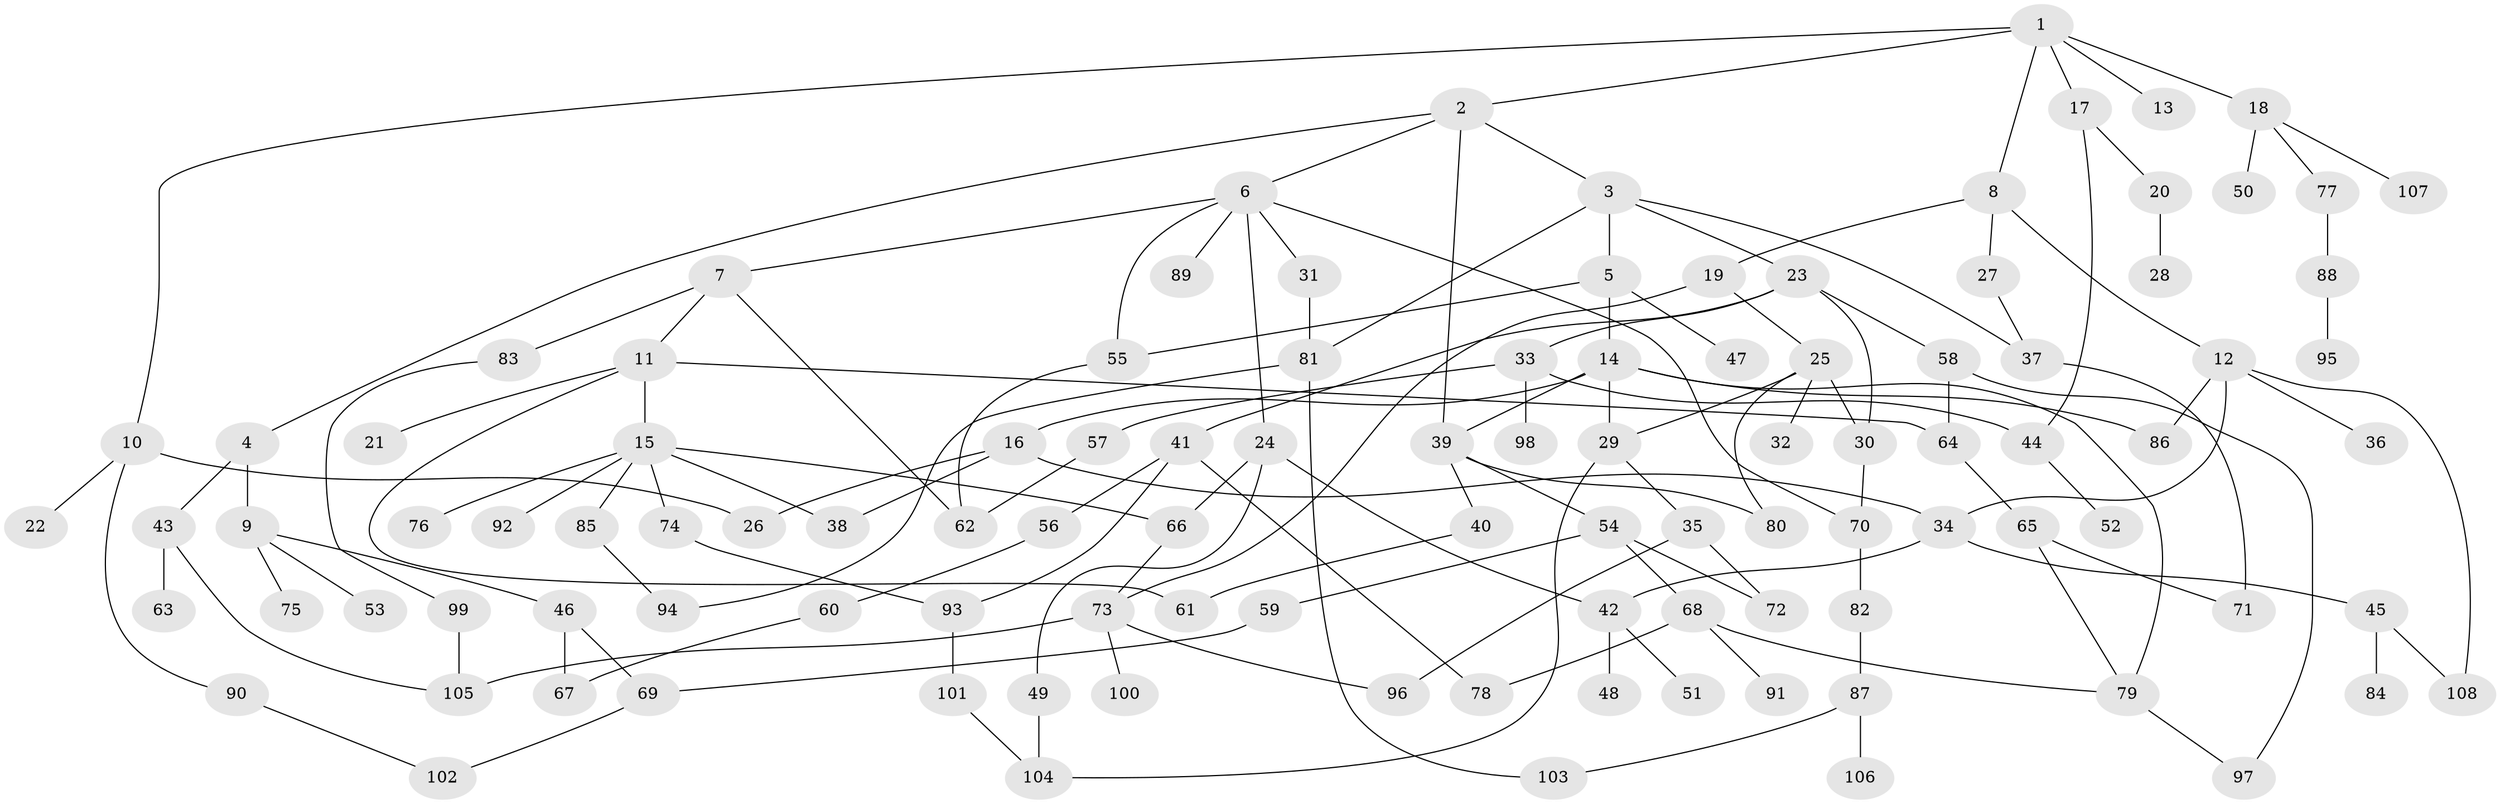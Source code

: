 // coarse degree distribution, {1: 0.40625, 2: 0.25, 5: 0.09375, 4: 0.0625, 3: 0.09375, 7: 0.03125, 10: 0.03125, 14: 0.03125}
// Generated by graph-tools (version 1.1) at 2025/45/03/04/25 21:45:34]
// undirected, 108 vertices, 145 edges
graph export_dot {
graph [start="1"]
  node [color=gray90,style=filled];
  1;
  2;
  3;
  4;
  5;
  6;
  7;
  8;
  9;
  10;
  11;
  12;
  13;
  14;
  15;
  16;
  17;
  18;
  19;
  20;
  21;
  22;
  23;
  24;
  25;
  26;
  27;
  28;
  29;
  30;
  31;
  32;
  33;
  34;
  35;
  36;
  37;
  38;
  39;
  40;
  41;
  42;
  43;
  44;
  45;
  46;
  47;
  48;
  49;
  50;
  51;
  52;
  53;
  54;
  55;
  56;
  57;
  58;
  59;
  60;
  61;
  62;
  63;
  64;
  65;
  66;
  67;
  68;
  69;
  70;
  71;
  72;
  73;
  74;
  75;
  76;
  77;
  78;
  79;
  80;
  81;
  82;
  83;
  84;
  85;
  86;
  87;
  88;
  89;
  90;
  91;
  92;
  93;
  94;
  95;
  96;
  97;
  98;
  99;
  100;
  101;
  102;
  103;
  104;
  105;
  106;
  107;
  108;
  1 -- 2;
  1 -- 8;
  1 -- 10;
  1 -- 13;
  1 -- 17;
  1 -- 18;
  2 -- 3;
  2 -- 4;
  2 -- 6;
  2 -- 39;
  3 -- 5;
  3 -- 23;
  3 -- 81;
  3 -- 37;
  4 -- 9;
  4 -- 43;
  5 -- 14;
  5 -- 47;
  5 -- 55;
  6 -- 7;
  6 -- 24;
  6 -- 31;
  6 -- 55;
  6 -- 70;
  6 -- 89;
  7 -- 11;
  7 -- 83;
  7 -- 62;
  8 -- 12;
  8 -- 19;
  8 -- 27;
  9 -- 46;
  9 -- 53;
  9 -- 75;
  10 -- 22;
  10 -- 26;
  10 -- 90;
  11 -- 15;
  11 -- 21;
  11 -- 61;
  11 -- 64;
  12 -- 34;
  12 -- 36;
  12 -- 108;
  12 -- 86;
  14 -- 16;
  14 -- 29;
  14 -- 39;
  14 -- 86;
  14 -- 79;
  15 -- 38;
  15 -- 74;
  15 -- 76;
  15 -- 85;
  15 -- 92;
  15 -- 66;
  16 -- 26;
  16 -- 34;
  16 -- 38;
  17 -- 20;
  17 -- 44;
  18 -- 50;
  18 -- 77;
  18 -- 107;
  19 -- 25;
  19 -- 73;
  20 -- 28;
  23 -- 30;
  23 -- 33;
  23 -- 41;
  23 -- 58;
  24 -- 42;
  24 -- 49;
  24 -- 66;
  25 -- 32;
  25 -- 80;
  25 -- 30;
  25 -- 29;
  27 -- 37;
  29 -- 35;
  29 -- 104;
  30 -- 70;
  31 -- 81;
  33 -- 44;
  33 -- 57;
  33 -- 98;
  34 -- 45;
  34 -- 42;
  35 -- 72;
  35 -- 96;
  37 -- 71;
  39 -- 40;
  39 -- 54;
  39 -- 80;
  40 -- 61;
  41 -- 56;
  41 -- 78;
  41 -- 93;
  42 -- 48;
  42 -- 51;
  43 -- 63;
  43 -- 105;
  44 -- 52;
  45 -- 84;
  45 -- 108;
  46 -- 67;
  46 -- 69;
  49 -- 104;
  54 -- 59;
  54 -- 68;
  54 -- 72;
  55 -- 62;
  56 -- 60;
  57 -- 62;
  58 -- 64;
  58 -- 97;
  59 -- 69;
  60 -- 67;
  64 -- 65;
  65 -- 71;
  65 -- 79;
  66 -- 73;
  68 -- 79;
  68 -- 91;
  68 -- 78;
  69 -- 102;
  70 -- 82;
  73 -- 96;
  73 -- 100;
  73 -- 105;
  74 -- 93;
  77 -- 88;
  79 -- 97;
  81 -- 94;
  81 -- 103;
  82 -- 87;
  83 -- 99;
  85 -- 94;
  87 -- 106;
  87 -- 103;
  88 -- 95;
  90 -- 102;
  93 -- 101;
  99 -- 105;
  101 -- 104;
}
